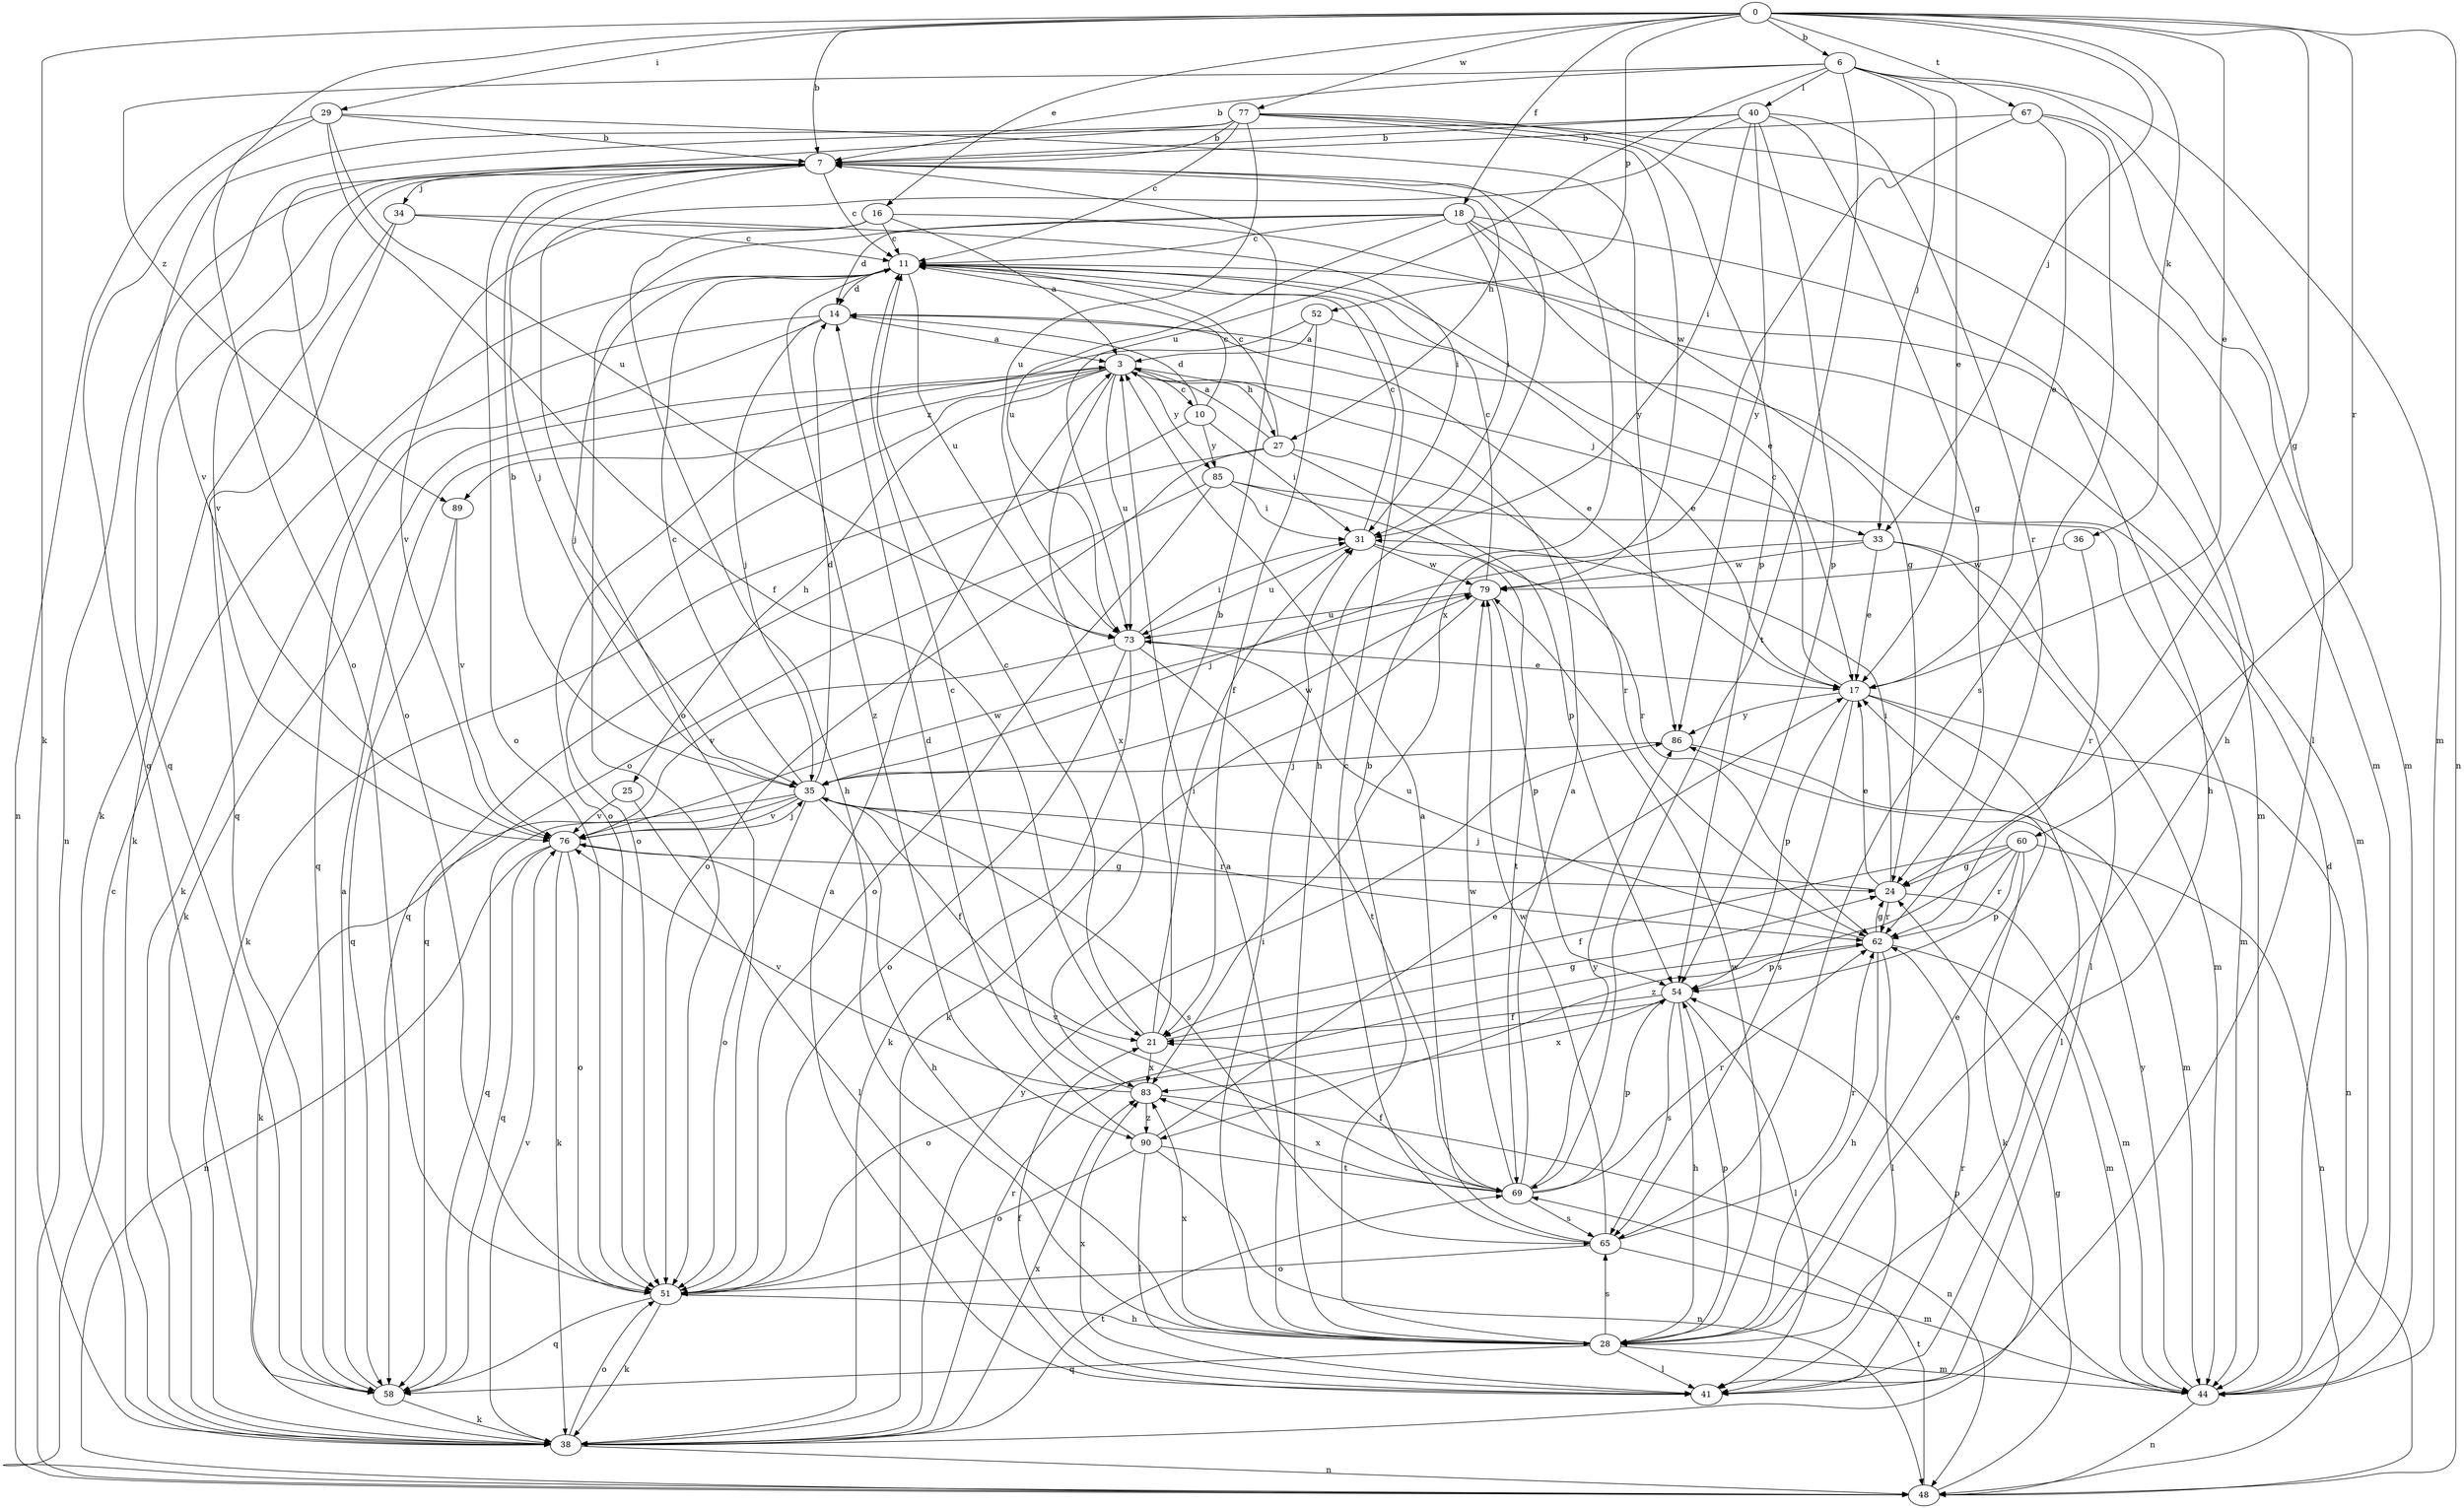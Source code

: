 strict digraph  {
0;
3;
6;
7;
10;
11;
14;
16;
17;
18;
21;
24;
25;
27;
28;
29;
31;
33;
34;
35;
36;
38;
40;
41;
44;
48;
51;
52;
54;
58;
60;
62;
65;
67;
69;
73;
76;
77;
79;
83;
85;
86;
89;
90;
0 -> 6  [label=b];
0 -> 7  [label=b];
0 -> 16  [label=e];
0 -> 17  [label=e];
0 -> 18  [label=f];
0 -> 24  [label=g];
0 -> 29  [label=i];
0 -> 33  [label=j];
0 -> 36  [label=k];
0 -> 38  [label=k];
0 -> 48  [label=n];
0 -> 51  [label=o];
0 -> 52  [label=p];
0 -> 60  [label=r];
0 -> 67  [label=t];
0 -> 77  [label=w];
3 -> 10  [label=c];
3 -> 25  [label=h];
3 -> 27  [label=h];
3 -> 33  [label=j];
3 -> 38  [label=k];
3 -> 51  [label=o];
3 -> 73  [label=u];
3 -> 83  [label=x];
3 -> 85  [label=y];
3 -> 89  [label=z];
6 -> 7  [label=b];
6 -> 17  [label=e];
6 -> 33  [label=j];
6 -> 40  [label=l];
6 -> 41  [label=l];
6 -> 44  [label=m];
6 -> 69  [label=t];
6 -> 73  [label=u];
6 -> 89  [label=z];
7 -> 11  [label=c];
7 -> 27  [label=h];
7 -> 28  [label=h];
7 -> 34  [label=j];
7 -> 35  [label=j];
7 -> 38  [label=k];
7 -> 48  [label=n];
7 -> 51  [label=o];
7 -> 76  [label=v];
10 -> 11  [label=c];
10 -> 14  [label=d];
10 -> 31  [label=i];
10 -> 58  [label=q];
10 -> 85  [label=y];
11 -> 14  [label=d];
11 -> 35  [label=j];
11 -> 44  [label=m];
11 -> 73  [label=u];
11 -> 90  [label=z];
14 -> 3  [label=a];
14 -> 17  [label=e];
14 -> 35  [label=j];
14 -> 38  [label=k];
14 -> 58  [label=q];
16 -> 3  [label=a];
16 -> 11  [label=c];
16 -> 28  [label=h];
16 -> 44  [label=m];
16 -> 76  [label=v];
17 -> 11  [label=c];
17 -> 41  [label=l];
17 -> 48  [label=n];
17 -> 54  [label=p];
17 -> 65  [label=s];
17 -> 86  [label=y];
18 -> 11  [label=c];
18 -> 14  [label=d];
18 -> 17  [label=e];
18 -> 24  [label=g];
18 -> 28  [label=h];
18 -> 31  [label=i];
18 -> 51  [label=o];
18 -> 73  [label=u];
21 -> 7  [label=b];
21 -> 11  [label=c];
21 -> 24  [label=g];
21 -> 31  [label=i];
21 -> 83  [label=x];
24 -> 17  [label=e];
24 -> 31  [label=i];
24 -> 35  [label=j];
24 -> 44  [label=m];
24 -> 62  [label=r];
25 -> 41  [label=l];
25 -> 76  [label=v];
27 -> 3  [label=a];
27 -> 11  [label=c];
27 -> 38  [label=k];
27 -> 51  [label=o];
27 -> 54  [label=p];
27 -> 62  [label=r];
28 -> 3  [label=a];
28 -> 7  [label=b];
28 -> 17  [label=e];
28 -> 31  [label=i];
28 -> 41  [label=l];
28 -> 44  [label=m];
28 -> 54  [label=p];
28 -> 58  [label=q];
28 -> 65  [label=s];
28 -> 79  [label=w];
28 -> 83  [label=x];
29 -> 7  [label=b];
29 -> 21  [label=f];
29 -> 48  [label=n];
29 -> 58  [label=q];
29 -> 73  [label=u];
29 -> 86  [label=y];
31 -> 11  [label=c];
31 -> 69  [label=t];
31 -> 73  [label=u];
31 -> 79  [label=w];
33 -> 17  [label=e];
33 -> 35  [label=j];
33 -> 41  [label=l];
33 -> 44  [label=m];
33 -> 79  [label=w];
34 -> 11  [label=c];
34 -> 31  [label=i];
34 -> 38  [label=k];
34 -> 58  [label=q];
35 -> 7  [label=b];
35 -> 11  [label=c];
35 -> 14  [label=d];
35 -> 21  [label=f];
35 -> 28  [label=h];
35 -> 38  [label=k];
35 -> 51  [label=o];
35 -> 58  [label=q];
35 -> 62  [label=r];
35 -> 65  [label=s];
35 -> 76  [label=v];
35 -> 79  [label=w];
36 -> 62  [label=r];
36 -> 79  [label=w];
38 -> 48  [label=n];
38 -> 51  [label=o];
38 -> 62  [label=r];
38 -> 69  [label=t];
38 -> 76  [label=v];
38 -> 83  [label=x];
38 -> 86  [label=y];
40 -> 7  [label=b];
40 -> 24  [label=g];
40 -> 31  [label=i];
40 -> 51  [label=o];
40 -> 54  [label=p];
40 -> 62  [label=r];
40 -> 76  [label=v];
40 -> 86  [label=y];
41 -> 3  [label=a];
41 -> 21  [label=f];
41 -> 62  [label=r];
41 -> 83  [label=x];
44 -> 14  [label=d];
44 -> 48  [label=n];
44 -> 54  [label=p];
44 -> 86  [label=y];
48 -> 11  [label=c];
48 -> 24  [label=g];
48 -> 69  [label=t];
51 -> 28  [label=h];
51 -> 38  [label=k];
51 -> 58  [label=q];
52 -> 3  [label=a];
52 -> 17  [label=e];
52 -> 21  [label=f];
52 -> 51  [label=o];
54 -> 21  [label=f];
54 -> 28  [label=h];
54 -> 41  [label=l];
54 -> 51  [label=o];
54 -> 65  [label=s];
54 -> 83  [label=x];
58 -> 3  [label=a];
58 -> 38  [label=k];
60 -> 21  [label=f];
60 -> 24  [label=g];
60 -> 38  [label=k];
60 -> 48  [label=n];
60 -> 54  [label=p];
60 -> 62  [label=r];
60 -> 90  [label=z];
62 -> 24  [label=g];
62 -> 28  [label=h];
62 -> 41  [label=l];
62 -> 44  [label=m];
62 -> 54  [label=p];
62 -> 73  [label=u];
65 -> 3  [label=a];
65 -> 11  [label=c];
65 -> 44  [label=m];
65 -> 51  [label=o];
65 -> 62  [label=r];
65 -> 79  [label=w];
67 -> 7  [label=b];
67 -> 17  [label=e];
67 -> 44  [label=m];
67 -> 65  [label=s];
67 -> 83  [label=x];
69 -> 3  [label=a];
69 -> 21  [label=f];
69 -> 54  [label=p];
69 -> 62  [label=r];
69 -> 65  [label=s];
69 -> 76  [label=v];
69 -> 79  [label=w];
69 -> 83  [label=x];
69 -> 86  [label=y];
73 -> 17  [label=e];
73 -> 31  [label=i];
73 -> 38  [label=k];
73 -> 51  [label=o];
73 -> 69  [label=t];
73 -> 76  [label=v];
76 -> 24  [label=g];
76 -> 35  [label=j];
76 -> 38  [label=k];
76 -> 48  [label=n];
76 -> 51  [label=o];
76 -> 58  [label=q];
76 -> 79  [label=w];
77 -> 7  [label=b];
77 -> 11  [label=c];
77 -> 28  [label=h];
77 -> 44  [label=m];
77 -> 51  [label=o];
77 -> 54  [label=p];
77 -> 58  [label=q];
77 -> 73  [label=u];
77 -> 79  [label=w];
79 -> 11  [label=c];
79 -> 38  [label=k];
79 -> 54  [label=p];
79 -> 73  [label=u];
83 -> 11  [label=c];
83 -> 48  [label=n];
83 -> 76  [label=v];
83 -> 90  [label=z];
85 -> 31  [label=i];
85 -> 44  [label=m];
85 -> 51  [label=o];
85 -> 58  [label=q];
85 -> 62  [label=r];
86 -> 35  [label=j];
86 -> 44  [label=m];
89 -> 58  [label=q];
89 -> 76  [label=v];
90 -> 14  [label=d];
90 -> 17  [label=e];
90 -> 41  [label=l];
90 -> 48  [label=n];
90 -> 51  [label=o];
90 -> 69  [label=t];
}
